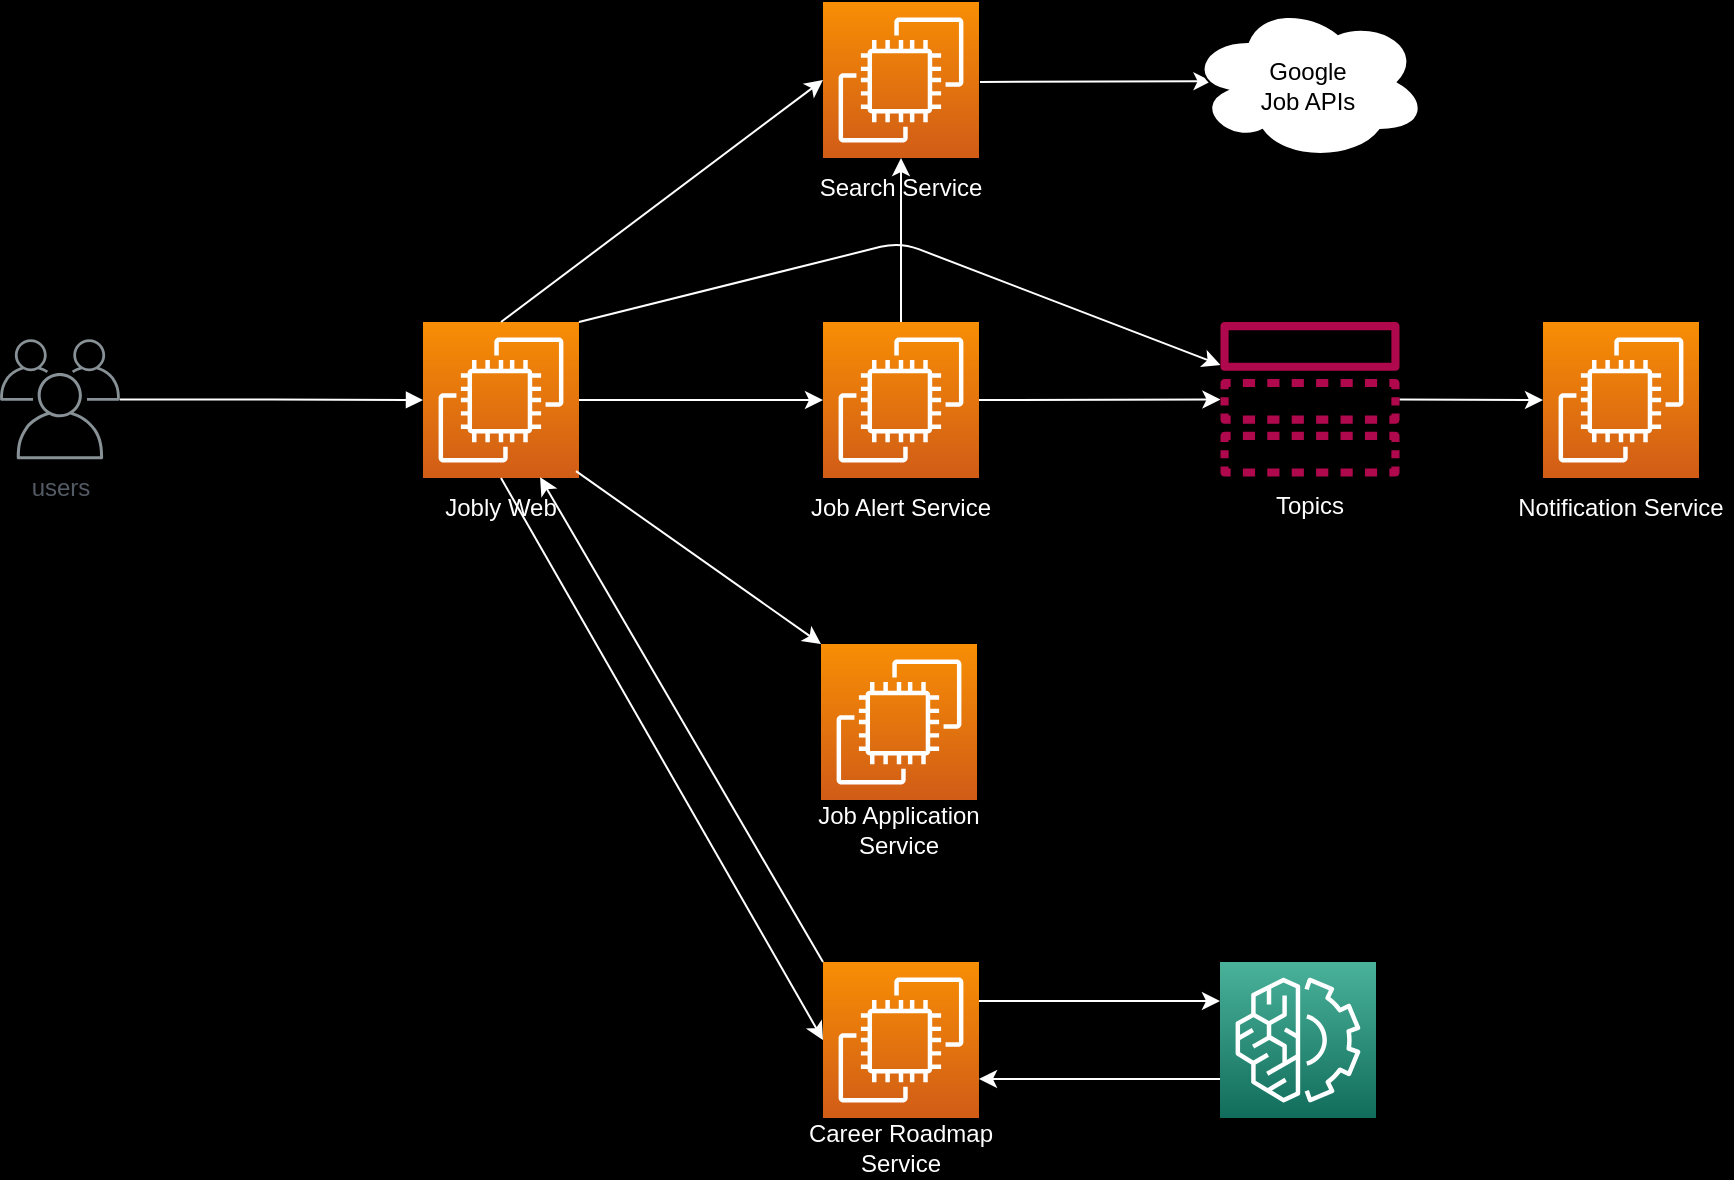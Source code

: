 <mxfile>
    <diagram id="Ht1M8jgEwFfnCIfOTk4-" name="Page-1">
        <mxGraphModel dx="1355" dy="934" grid="1" gridSize="10" guides="1" tooltips="1" connect="1" arrows="1" fold="1" page="1" pageScale="1" pageWidth="1169" pageHeight="827" background="#000000" math="0" shadow="0">
            <root>
                <mxCell id="0"/>
                <mxCell id="1" parent="0"/>
                <mxCell id="11" value="" style="group" parent="1" vertex="1" connectable="0">
                    <mxGeometry x="465" y="80" width="111" height="108" as="geometry"/>
                </mxCell>
                <mxCell id="8" value="" style="sketch=0;points=[[0,0,0],[0.25,0,0],[0.5,0,0],[0.75,0,0],[1,0,0],[0,1,0],[0.25,1,0],[0.5,1,0],[0.75,1,0],[1,1,0],[0,0.25,0],[0,0.5,0],[0,0.75,0],[1,0.25,0],[1,0.5,0],[1,0.75,0]];outlineConnect=0;fontColor=#232F3E;gradientColor=#F78E04;gradientDirection=north;fillColor=#D05C17;strokeColor=#ffffff;dashed=0;verticalLabelPosition=bottom;verticalAlign=top;align=center;html=1;fontSize=12;fontStyle=0;aspect=fixed;shape=mxgraph.aws4.resourceIcon;resIcon=mxgraph.aws4.ec2;" parent="11" vertex="1">
                    <mxGeometry x="16.5" width="78" height="78" as="geometry"/>
                </mxCell>
                <mxCell id="10" value="Search Service" style="text;html=1;strokeColor=none;fillColor=none;align=center;verticalAlign=middle;whiteSpace=wrap;rounded=0;fontColor=#FFFFFF;" parent="11" vertex="1">
                    <mxGeometry y="78" width="111" height="30" as="geometry"/>
                </mxCell>
                <mxCell id="12" value="" style="group" parent="1" vertex="1" connectable="0">
                    <mxGeometry x="465" y="240" width="111" height="108" as="geometry"/>
                </mxCell>
                <mxCell id="13" value="" style="sketch=0;points=[[0,0,0],[0.25,0,0],[0.5,0,0],[0.75,0,0],[1,0,0],[0,1,0],[0.25,1,0],[0.5,1,0],[0.75,1,0],[1,1,0],[0,0.25,0],[0,0.5,0],[0,0.75,0],[1,0.25,0],[1,0.5,0],[1,0.75,0]];outlineConnect=0;fontColor=#232F3E;gradientColor=#F78E04;gradientDirection=north;fillColor=#D05C17;strokeColor=#ffffff;dashed=0;verticalLabelPosition=bottom;verticalAlign=top;align=center;html=1;fontSize=12;fontStyle=0;aspect=fixed;shape=mxgraph.aws4.resourceIcon;resIcon=mxgraph.aws4.ec2;" parent="12" vertex="1">
                    <mxGeometry x="16.5" width="78" height="78" as="geometry"/>
                </mxCell>
                <mxCell id="14" value="Job Alert Service" style="text;html=1;strokeColor=none;fillColor=none;align=center;verticalAlign=middle;whiteSpace=wrap;rounded=0;fontColor=#FFFFFF;" parent="12" vertex="1">
                    <mxGeometry y="78" width="111" height="30" as="geometry"/>
                </mxCell>
                <mxCell id="15" value="" style="group" parent="1" vertex="1" connectable="0">
                    <mxGeometry x="825" y="240" width="111" height="108" as="geometry"/>
                </mxCell>
                <mxCell id="16" value="" style="sketch=0;points=[[0,0,0],[0.25,0,0],[0.5,0,0],[0.75,0,0],[1,0,0],[0,1,0],[0.25,1,0],[0.5,1,0],[0.75,1,0],[1,1,0],[0,0.25,0],[0,0.5,0],[0,0.75,0],[1,0.25,0],[1,0.5,0],[1,0.75,0]];outlineConnect=0;fontColor=#232F3E;gradientColor=#F78E04;gradientDirection=north;fillColor=#D05C17;strokeColor=#ffffff;dashed=0;verticalLabelPosition=bottom;verticalAlign=top;align=center;html=1;fontSize=12;fontStyle=0;aspect=fixed;shape=mxgraph.aws4.resourceIcon;resIcon=mxgraph.aws4.ec2;" parent="15" vertex="1">
                    <mxGeometry x="16.5" width="78" height="78" as="geometry"/>
                </mxCell>
                <mxCell id="17" value="Notification Service" style="text;html=1;strokeColor=none;fillColor=none;align=center;verticalAlign=middle;whiteSpace=wrap;rounded=0;fontColor=#FFFFFF;" parent="15" vertex="1">
                    <mxGeometry y="78" width="111" height="30" as="geometry"/>
                </mxCell>
                <mxCell id="18" value="" style="group" parent="1" vertex="1" connectable="0">
                    <mxGeometry x="265" y="240" width="110" height="108" as="geometry"/>
                </mxCell>
                <mxCell id="19" value="" style="sketch=0;points=[[0,0,0],[0.25,0,0],[0.5,0,0],[0.75,0,0],[1,0,0],[0,1,0],[0.25,1,0],[0.5,1,0],[0.75,1,0],[1,1,0],[0,0.25,0],[0,0.5,0],[0,0.75,0],[1,0.25,0],[1,0.5,0],[1,0.75,0]];outlineConnect=0;fontColor=#232F3E;gradientColor=#F78E04;gradientDirection=north;fillColor=#D05C17;strokeColor=#ffffff;dashed=0;verticalLabelPosition=bottom;verticalAlign=top;align=center;html=1;fontSize=12;fontStyle=0;aspect=fixed;shape=mxgraph.aws4.resourceIcon;resIcon=mxgraph.aws4.ec2;" parent="18" vertex="1">
                    <mxGeometry x="16.5" width="78" height="78" as="geometry"/>
                </mxCell>
                <mxCell id="20" value="Jobly Web" style="text;html=1;strokeColor=none;fillColor=none;align=center;verticalAlign=middle;whiteSpace=wrap;rounded=0;fontColor=#FFFFFF;" parent="18" vertex="1">
                    <mxGeometry y="78" width="111" height="30" as="geometry"/>
                </mxCell>
                <mxCell id="21" value="" style="group" parent="1" vertex="1" connectable="0">
                    <mxGeometry x="465" y="560" width="111" height="108" as="geometry"/>
                </mxCell>
                <mxCell id="22" value="" style="sketch=0;points=[[0,0,0],[0.25,0,0],[0.5,0,0],[0.75,0,0],[1,0,0],[0,1,0],[0.25,1,0],[0.5,1,0],[0.75,1,0],[1,1,0],[0,0.25,0],[0,0.5,0],[0,0.75,0],[1,0.25,0],[1,0.5,0],[1,0.75,0]];outlineConnect=0;fontColor=#232F3E;gradientColor=#F78E04;gradientDirection=north;fillColor=#D05C17;strokeColor=#ffffff;dashed=0;verticalLabelPosition=bottom;verticalAlign=top;align=center;html=1;fontSize=12;fontStyle=0;aspect=fixed;shape=mxgraph.aws4.resourceIcon;resIcon=mxgraph.aws4.ec2;" parent="21" vertex="1">
                    <mxGeometry x="16.5" width="78" height="78" as="geometry"/>
                </mxCell>
                <mxCell id="23" value="Career Roadmap Service" style="text;html=1;strokeColor=none;fillColor=none;align=center;verticalAlign=middle;whiteSpace=wrap;rounded=0;fontColor=#FFFFFF;" parent="21" vertex="1">
                    <mxGeometry y="78" width="111" height="30" as="geometry"/>
                </mxCell>
                <mxCell id="27" value="" style="edgeStyle=orthogonalEdgeStyle;html=1;endArrow=block;elbow=vertical;startArrow=none;endFill=1;strokeColor=#FFFFFF;rounded=0;entryX=0;entryY=0.5;entryDx=0;entryDy=0;entryPerimeter=0;" parent="1" source="48" target="19" edge="1">
                    <mxGeometry width="100" relative="1" as="geometry">
                        <mxPoint x="136" y="279" as="sourcePoint"/>
                        <mxPoint x="280" y="280" as="targetPoint"/>
                    </mxGeometry>
                </mxCell>
                <mxCell id="28" style="edgeStyle=none;html=1;exitX=0.5;exitY=0;exitDx=0;exitDy=0;exitPerimeter=0;entryX=0;entryY=0.5;entryDx=0;entryDy=0;entryPerimeter=0;strokeColor=#FFFFFF;" parent="1" source="19" target="8" edge="1">
                    <mxGeometry relative="1" as="geometry"/>
                </mxCell>
                <mxCell id="29" style="edgeStyle=none;html=1;exitX=1;exitY=0.5;exitDx=0;exitDy=0;exitPerimeter=0;entryX=0;entryY=0.5;entryDx=0;entryDy=0;entryPerimeter=0;strokeColor=#FFFFFF;" parent="1" source="19" target="13" edge="1">
                    <mxGeometry relative="1" as="geometry"/>
                </mxCell>
                <mxCell id="30" style="edgeStyle=none;html=1;exitX=0.5;exitY=0;exitDx=0;exitDy=0;exitPerimeter=0;entryX=0.5;entryY=0;entryDx=0;entryDy=0;strokeColor=#FFFFFF;" parent="1" source="13" target="10" edge="1">
                    <mxGeometry relative="1" as="geometry"/>
                </mxCell>
                <mxCell id="31" style="edgeStyle=none;html=1;exitX=1;exitY=0;exitDx=0;exitDy=0;exitPerimeter=0;strokeColor=#FFFFFF;" parent="1" source="19" target="41" edge="1">
                    <mxGeometry relative="1" as="geometry">
                        <Array as="points">
                            <mxPoint x="520" y="200"/>
                        </Array>
                    </mxGeometry>
                </mxCell>
                <mxCell id="32" style="edgeStyle=none;html=1;exitX=1;exitY=0.5;exitDx=0;exitDy=0;exitPerimeter=0;strokeColor=#FFFFFF;" parent="1" source="13" target="41" edge="1">
                    <mxGeometry relative="1" as="geometry"/>
                </mxCell>
                <mxCell id="34" style="edgeStyle=none;html=1;exitX=0.5;exitY=0;exitDx=0;exitDy=0;entryX=0;entryY=0.5;entryDx=0;entryDy=0;entryPerimeter=0;strokeColor=#FFFFFF;" parent="1" source="20" target="22" edge="1">
                    <mxGeometry relative="1" as="geometry"/>
                </mxCell>
                <mxCell id="35" style="edgeStyle=none;html=1;exitX=0;exitY=0;exitDx=0;exitDy=0;exitPerimeter=0;entryX=0.676;entryY=-0.014;entryDx=0;entryDy=0;entryPerimeter=0;strokeColor=#FFFFFF;" parent="1" source="22" target="20" edge="1">
                    <mxGeometry relative="1" as="geometry">
                        <mxPoint x="360" y="310" as="targetPoint"/>
                    </mxGeometry>
                </mxCell>
                <mxCell id="37" value="" style="group" parent="1" vertex="1" connectable="0">
                    <mxGeometry x="464" y="401" width="111" height="108" as="geometry"/>
                </mxCell>
                <mxCell id="38" value="" style="sketch=0;points=[[0,0,0],[0.25,0,0],[0.5,0,0],[0.75,0,0],[1,0,0],[0,1,0],[0.25,1,0],[0.5,1,0],[0.75,1,0],[1,1,0],[0,0.25,0],[0,0.5,0],[0,0.75,0],[1,0.25,0],[1,0.5,0],[1,0.75,0]];outlineConnect=0;fontColor=#232F3E;gradientColor=#F78E04;gradientDirection=north;fillColor=#D05C17;strokeColor=#ffffff;dashed=0;verticalLabelPosition=bottom;verticalAlign=top;align=center;html=1;fontSize=12;fontStyle=0;aspect=fixed;shape=mxgraph.aws4.resourceIcon;resIcon=mxgraph.aws4.ec2;" parent="37" vertex="1">
                    <mxGeometry x="16.5" width="78" height="78" as="geometry"/>
                </mxCell>
                <mxCell id="39" value="Job Application Service" style="text;html=1;strokeColor=none;fillColor=none;align=center;verticalAlign=middle;whiteSpace=wrap;rounded=0;fontColor=#FFFFFF;" parent="37" vertex="1">
                    <mxGeometry y="78" width="111" height="30" as="geometry"/>
                </mxCell>
                <mxCell id="40" style="edgeStyle=none;html=1;exitX=0.838;exitY=-0.114;exitDx=0;exitDy=0;exitPerimeter=0;entryX=0;entryY=0;entryDx=0;entryDy=0;entryPerimeter=0;strokeColor=#FFFFFF;" parent="1" source="20" target="38" edge="1">
                    <mxGeometry relative="1" as="geometry"/>
                </mxCell>
                <mxCell id="44" style="edgeStyle=none;html=1;entryX=0;entryY=0.5;entryDx=0;entryDy=0;entryPerimeter=0;strokeColor=#FFFFFF;" parent="1" source="41" target="16" edge="1">
                    <mxGeometry relative="1" as="geometry">
                        <mxPoint x="770" y="278" as="sourcePoint"/>
                        <mxPoint x="840" y="278" as="targetPoint"/>
                    </mxGeometry>
                </mxCell>
                <mxCell id="48" value="users" style="sketch=0;outlineConnect=0;gradientColor=none;fontColor=#545B64;strokeColor=none;fillColor=#879196;dashed=0;verticalLabelPosition=bottom;verticalAlign=top;align=center;html=1;fontSize=12;fontStyle=0;aspect=fixed;shape=mxgraph.aws4.illustration_users;pointerEvents=1" parent="1" vertex="1">
                    <mxGeometry x="70" y="248.65" width="60" height="60" as="geometry"/>
                </mxCell>
                <mxCell id="51" style="edgeStyle=none;html=1;exitX=0;exitY=0.75;exitDx=0;exitDy=0;exitPerimeter=0;entryX=1;entryY=0.75;entryDx=0;entryDy=0;entryPerimeter=0;strokeColor=#FFFFFF;" parent="1" source="49" target="22" edge="1">
                    <mxGeometry relative="1" as="geometry"/>
                </mxCell>
                <mxCell id="50" style="edgeStyle=none;html=1;exitX=1;exitY=0.25;exitDx=0;exitDy=0;exitPerimeter=0;entryX=0;entryY=0.25;entryDx=0;entryDy=0;entryPerimeter=0;strokeColor=#FFFFFF;" parent="1" source="22" target="49" edge="1">
                    <mxGeometry relative="1" as="geometry"/>
                </mxCell>
                <mxCell id="52" style="edgeStyle=none;html=1;entryX=0.098;entryY=0.495;entryDx=0;entryDy=0;entryPerimeter=0;strokeColor=#FFFFFF;" parent="1" target="46" edge="1">
                    <mxGeometry relative="1" as="geometry">
                        <mxPoint x="560" y="120" as="sourcePoint"/>
                    </mxGeometry>
                </mxCell>
                <mxCell id="55" value="" style="group;fontColor=#FFFFFF;" parent="1" vertex="1" connectable="0">
                    <mxGeometry x="680" y="560" width="78" height="108" as="geometry"/>
                </mxCell>
                <mxCell id="49" value="" style="sketch=0;points=[[0,0,0],[0.25,0,0],[0.5,0,0],[0.75,0,0],[1,0,0],[0,1,0],[0.25,1,0],[0.5,1,0],[0.75,1,0],[1,1,0],[0,0.25,0],[0,0.5,0],[0,0.75,0],[1,0.25,0],[1,0.5,0],[1,0.75,0]];outlineConnect=0;fontColor=#232F3E;gradientColor=#4AB29A;gradientDirection=north;fillColor=#116D5B;strokeColor=#ffffff;dashed=0;verticalLabelPosition=bottom;verticalAlign=top;align=center;html=1;fontSize=12;fontStyle=0;aspect=fixed;shape=mxgraph.aws4.resourceIcon;resIcon=mxgraph.aws4.machine_learning;" parent="55" vertex="1">
                    <mxGeometry width="78" height="78" as="geometry"/>
                </mxCell>
                <mxCell id="54" value="Chat-GPT" style="text;html=1;strokeColor=none;fillColor=none;align=center;verticalAlign=middle;whiteSpace=wrap;rounded=0;" parent="55" vertex="1">
                    <mxGeometry x="9" y="78" width="60" height="30" as="geometry"/>
                </mxCell>
                <mxCell id="56" value="" style="group" parent="1" vertex="1" connectable="0">
                    <mxGeometry x="664" y="80" width="120" height="80" as="geometry"/>
                </mxCell>
                <mxCell id="46" value="" style="ellipse;shape=cloud;whiteSpace=wrap;html=1;" parent="56" vertex="1">
                    <mxGeometry width="120" height="80" as="geometry"/>
                </mxCell>
                <mxCell id="53" value="Google Job APIs" style="text;html=1;strokeColor=none;fillColor=none;align=center;verticalAlign=middle;whiteSpace=wrap;rounded=0;" parent="56" vertex="1">
                    <mxGeometry x="30" y="27" width="60" height="30" as="geometry"/>
                </mxCell>
                <mxCell id="57" value="" style="group" parent="1" vertex="1" connectable="0">
                    <mxGeometry x="680" y="240" width="90" height="107.31" as="geometry"/>
                </mxCell>
                <mxCell id="41" value="" style="sketch=0;outlineConnect=0;fontColor=#232F3E;gradientColor=none;fillColor=#B0084D;strokeColor=none;dashed=0;verticalLabelPosition=bottom;verticalAlign=top;align=center;html=1;fontSize=12;fontStyle=0;aspect=fixed;pointerEvents=1;shape=mxgraph.aws4.topic;" parent="57" vertex="1">
                    <mxGeometry width="90" height="77.31" as="geometry"/>
                </mxCell>
                <mxCell id="45" value="Topics" style="text;html=1;strokeColor=none;fillColor=none;align=center;verticalAlign=middle;whiteSpace=wrap;rounded=0;fontColor=#FFFFFF;" parent="57" vertex="1">
                    <mxGeometry x="15" y="77.31" width="60" height="30" as="geometry"/>
                </mxCell>
            </root>
        </mxGraphModel>
    </diagram>
</mxfile>